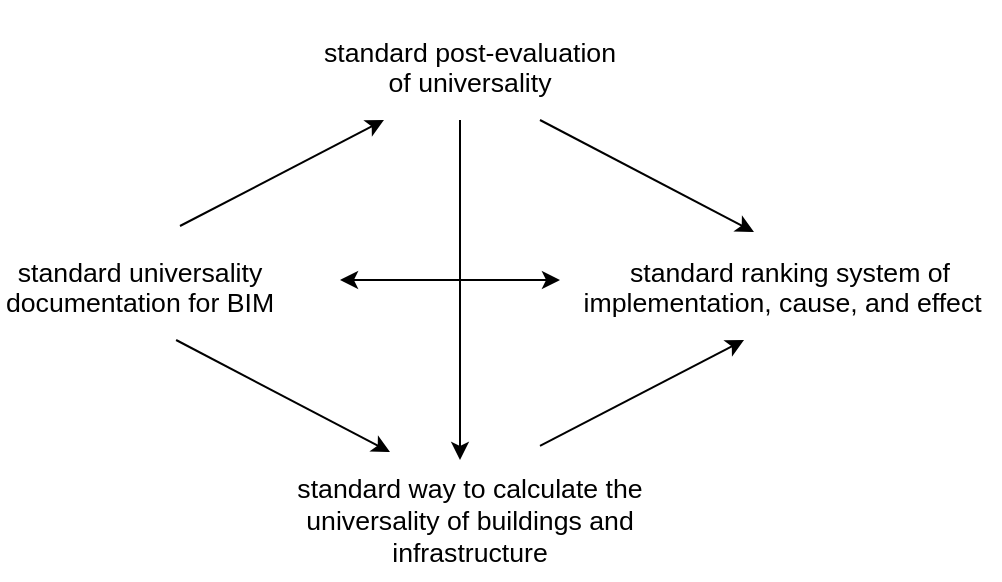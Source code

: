 <mxfile version="21.6.8" type="github">
  <diagram name="Page-1" id="BfYUBqvwNHG4M3h-Vm-o">
    <mxGraphModel dx="1434" dy="878" grid="1" gridSize="10" guides="1" tooltips="1" connect="1" arrows="1" fold="1" page="1" pageScale="1" pageWidth="850" pageHeight="1100" math="0" shadow="0">
      <root>
        <mxCell id="0" />
        <mxCell id="1" parent="0" />
        <mxCell id="ABJSbn4SxeNcxDJF9tLN-5" value="&lt;p class=&quot;MsoNormal&quot; style=&quot;line-height:normal&quot;&gt;&lt;span lang=&quot;EN-US&quot; style=&quot;font-size:10.0pt;font-family:&amp;quot;Daytona Light&amp;quot;,sans-serif;mso-ansi-language:&lt;br/&gt;EN-US&quot;&gt;standard post-evaluation of universality&lt;/span&gt;&lt;/p&gt;" style="text;whiteSpace=wrap;html=1;align=center;" vertex="1" parent="1">
          <mxGeometry x="330" y="200" width="150" height="60" as="geometry" />
        </mxCell>
        <mxCell id="ABJSbn4SxeNcxDJF9tLN-6" value="&lt;p class=&quot;MsoNormal&quot; style=&quot;line-height:normal&quot;&gt;&lt;span lang=&quot;EN-US&quot; style=&quot;font-size:10.0pt;font-family:&amp;quot;Daytona Light&amp;quot;,sans-serif;mso-ansi-language:&lt;br/&gt;EN-US&quot;&gt;standard ranking system of implementation, cause, and effect &lt;span style=&quot;mso-spacerun:yes&quot;&gt;&amp;nbsp;&lt;/span&gt;&lt;/span&gt;&lt;/p&gt;" style="text;whiteSpace=wrap;html=1;align=center;" vertex="1" parent="1">
          <mxGeometry x="460" y="310" width="210" height="60" as="geometry" />
        </mxCell>
        <mxCell id="ABJSbn4SxeNcxDJF9tLN-7" value="&lt;p class=&quot;MsoNormal&quot; style=&quot;line-height:normal&quot;&gt;&lt;span lang=&quot;EN-US&quot; style=&quot;font-size:10.0pt;font-family:&amp;quot;Daytona Light&amp;quot;,sans-serif;mso-ansi-language:&lt;br/&gt;EN-US&quot;&gt;standard universality documentation for BIM &lt;/span&gt;&lt;/p&gt;" style="text;whiteSpace=wrap;html=1;align=center;" vertex="1" parent="1">
          <mxGeometry x="170" y="310" width="140" height="60" as="geometry" />
        </mxCell>
        <mxCell id="ABJSbn4SxeNcxDJF9tLN-8" value="&lt;span lang=&quot;EN-US&quot; style=&quot;font-size:10.0pt;line-height:&lt;br/&gt;106%;font-family:&amp;quot;Daytona Light&amp;quot;,sans-serif;mso-fareast-font-family:Calibri;&lt;br/&gt;mso-bidi-font-family:&amp;quot;Times New Roman&amp;quot;;mso-ansi-language:EN-US;mso-fareast-language:&lt;br/&gt;EN-US;mso-bidi-language:AR-SA&quot;&gt;standard way to calculate the universality of buildings and infrastructure&lt;/span&gt;" style="text;whiteSpace=wrap;html=1;align=center;" vertex="1" parent="1">
          <mxGeometry x="300" y="430" width="210" height="60" as="geometry" />
        </mxCell>
        <mxCell id="ABJSbn4SxeNcxDJF9tLN-9" value="" style="endArrow=classic;html=1;rounded=0;entryX=0.286;entryY=1.05;entryDx=0;entryDy=0;exitX=0.562;exitY=-0.067;exitDx=0;exitDy=0;exitPerimeter=0;entryPerimeter=0;" edge="1" parent="1">
          <mxGeometry width="50" height="50" relative="1" as="geometry">
            <mxPoint x="440" y="422.98" as="sourcePoint" />
            <mxPoint x="542.04" y="370" as="targetPoint" />
          </mxGeometry>
        </mxCell>
        <mxCell id="ABJSbn4SxeNcxDJF9tLN-10" value="" style="endArrow=classic;html=1;rounded=0;exitX=0.5;exitY=1;exitDx=0;exitDy=0;entryX=0.5;entryY=0;entryDx=0;entryDy=0;" edge="1" parent="1">
          <mxGeometry width="50" height="50" relative="1" as="geometry">
            <mxPoint x="400" y="260" as="sourcePoint" />
            <mxPoint x="400" y="430" as="targetPoint" />
          </mxGeometry>
        </mxCell>
        <mxCell id="ABJSbn4SxeNcxDJF9tLN-13" value="" style="endArrow=classic;html=1;rounded=0;entryX=0.286;entryY=1.05;entryDx=0;entryDy=0;exitX=0.562;exitY=-0.067;exitDx=0;exitDy=0;exitPerimeter=0;entryPerimeter=0;" edge="1" parent="1">
          <mxGeometry width="50" height="50" relative="1" as="geometry">
            <mxPoint x="260" y="313" as="sourcePoint" />
            <mxPoint x="362" y="260" as="targetPoint" />
          </mxGeometry>
        </mxCell>
        <mxCell id="ABJSbn4SxeNcxDJF9tLN-15" value="" style="endArrow=classic;html=1;rounded=0;exitX=0.629;exitY=1;exitDx=0;exitDy=0;entryX=0.371;entryY=-0.067;entryDx=0;entryDy=0;entryPerimeter=0;exitPerimeter=0;" edge="1" parent="1" source="ABJSbn4SxeNcxDJF9tLN-7">
          <mxGeometry width="50" height="50" relative="1" as="geometry">
            <mxPoint x="270" y="380" as="sourcePoint" />
            <mxPoint x="365" y="426" as="targetPoint" />
          </mxGeometry>
        </mxCell>
        <mxCell id="ABJSbn4SxeNcxDJF9tLN-16" value="" style="endArrow=classic;html=1;rounded=0;exitX=0.629;exitY=1;exitDx=0;exitDy=0;entryX=0.371;entryY=-0.067;entryDx=0;entryDy=0;entryPerimeter=0;exitPerimeter=0;" edge="1" parent="1">
          <mxGeometry width="50" height="50" relative="1" as="geometry">
            <mxPoint x="440" y="260" as="sourcePoint" />
            <mxPoint x="547" y="316" as="targetPoint" />
          </mxGeometry>
        </mxCell>
        <mxCell id="ABJSbn4SxeNcxDJF9tLN-17" value="" style="endArrow=classic;startArrow=classic;html=1;rounded=0;" edge="1" parent="1">
          <mxGeometry width="50" height="50" relative="1" as="geometry">
            <mxPoint x="340" y="340" as="sourcePoint" />
            <mxPoint x="450" y="340" as="targetPoint" />
          </mxGeometry>
        </mxCell>
      </root>
    </mxGraphModel>
  </diagram>
</mxfile>
